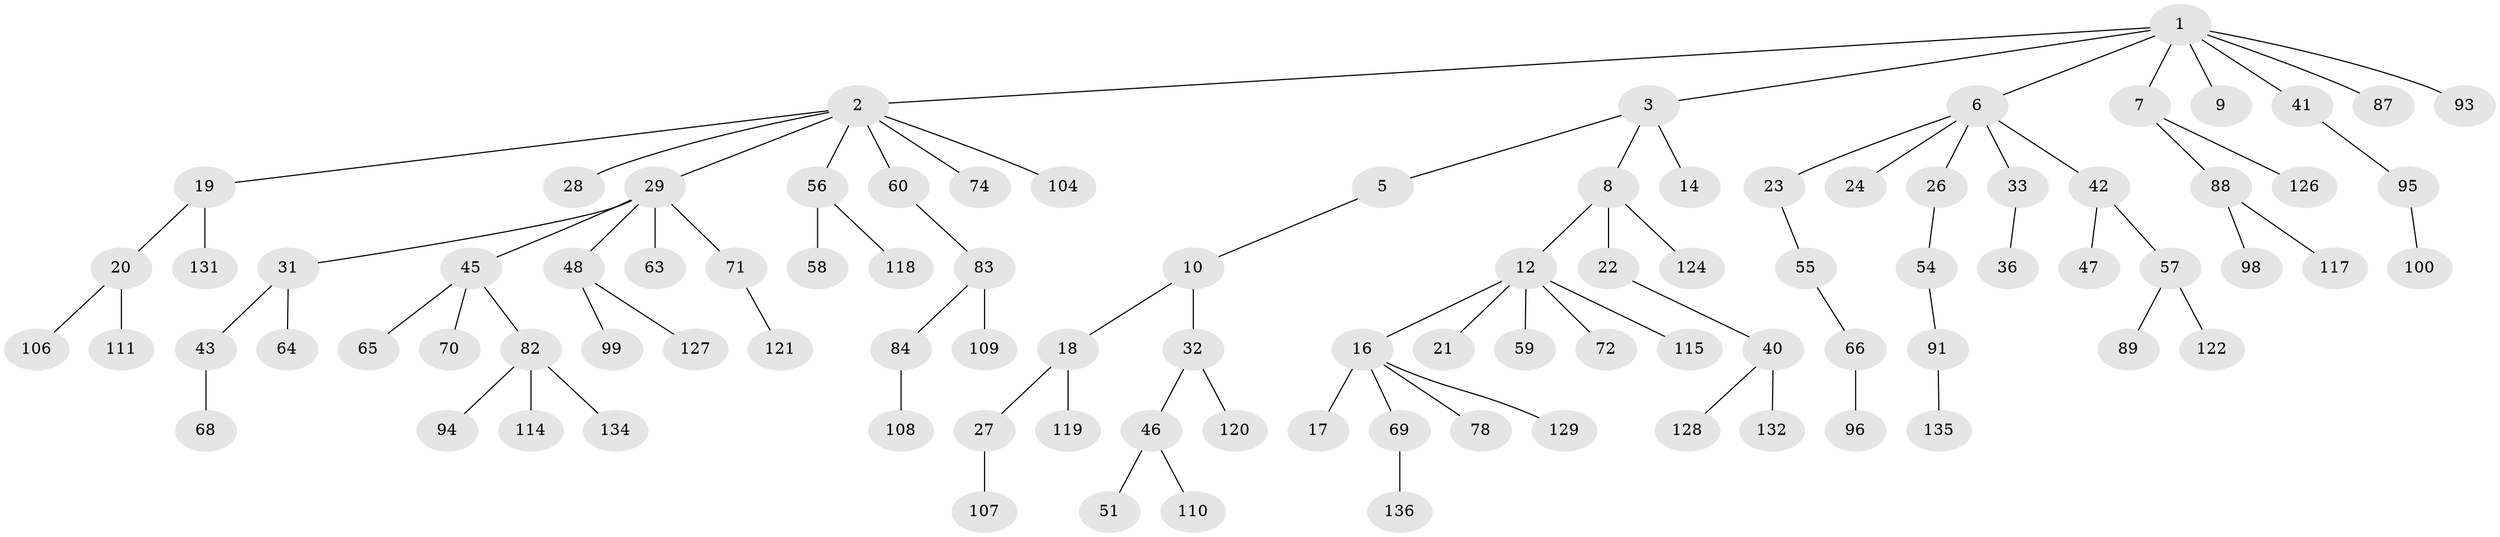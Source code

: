 // original degree distribution, {7: 0.014705882352941176, 6: 0.007352941176470588, 4: 0.09558823529411764, 3: 0.14705882352941177, 5: 0.007352941176470588, 1: 0.47794117647058826, 2: 0.25}
// Generated by graph-tools (version 1.1) at 2025/42/03/06/25 10:42:03]
// undirected, 94 vertices, 93 edges
graph export_dot {
graph [start="1"]
  node [color=gray90,style=filled];
  1 [super="+4"];
  2 [super="+11"];
  3 [super="+13"];
  5 [super="+130"];
  6 [super="+15"];
  7 [super="+37"];
  8 [super="+123"];
  9;
  10;
  12 [super="+97"];
  14;
  16 [super="+39"];
  17 [super="+112"];
  18 [super="+75"];
  19 [super="+34"];
  20 [super="+52"];
  21;
  22;
  23 [super="+25"];
  24;
  26 [super="+30"];
  27 [super="+133"];
  28;
  29 [super="+35"];
  31 [super="+101"];
  32 [super="+53"];
  33 [super="+86"];
  36 [super="+38"];
  40 [super="+44"];
  41 [super="+73"];
  42 [super="+102"];
  43 [super="+49"];
  45 [super="+50"];
  46 [super="+105"];
  47;
  48 [super="+79"];
  51;
  54 [super="+77"];
  55;
  56 [super="+62"];
  57;
  58 [super="+61"];
  59;
  60 [super="+67"];
  63;
  64 [super="+85"];
  65;
  66;
  68 [super="+103"];
  69 [super="+80"];
  70 [super="+81"];
  71 [super="+76"];
  72;
  74;
  78;
  82 [super="+92"];
  83;
  84 [super="+90"];
  87;
  88 [super="+113"];
  89;
  91;
  93;
  94;
  95 [super="+125"];
  96;
  98;
  99;
  100 [super="+116"];
  104;
  106;
  107;
  108;
  109;
  110;
  111;
  114;
  115;
  117;
  118;
  119;
  120;
  121;
  122;
  124;
  126;
  127;
  128;
  129;
  131;
  132;
  134;
  135;
  136;
  1 -- 2;
  1 -- 3;
  1 -- 7;
  1 -- 41;
  1 -- 87;
  1 -- 93;
  1 -- 9;
  1 -- 6;
  2 -- 56;
  2 -- 60;
  2 -- 74;
  2 -- 104;
  2 -- 19;
  2 -- 28;
  2 -- 29;
  3 -- 5;
  3 -- 8;
  3 -- 14;
  5 -- 10;
  6 -- 23;
  6 -- 24;
  6 -- 26;
  6 -- 33;
  6 -- 42;
  7 -- 88;
  7 -- 126;
  8 -- 12;
  8 -- 22;
  8 -- 124;
  10 -- 18;
  10 -- 32;
  12 -- 16;
  12 -- 21;
  12 -- 59;
  12 -- 72;
  12 -- 115;
  16 -- 17;
  16 -- 129;
  16 -- 69;
  16 -- 78;
  18 -- 27;
  18 -- 119;
  19 -- 20;
  19 -- 131;
  20 -- 106;
  20 -- 111;
  22 -- 40;
  23 -- 55;
  26 -- 54;
  27 -- 107;
  29 -- 31;
  29 -- 45;
  29 -- 48;
  29 -- 63;
  29 -- 71;
  31 -- 43;
  31 -- 64;
  32 -- 46;
  32 -- 120;
  33 -- 36;
  40 -- 128;
  40 -- 132;
  41 -- 95;
  42 -- 47;
  42 -- 57;
  43 -- 68;
  45 -- 70;
  45 -- 82;
  45 -- 65;
  46 -- 51;
  46 -- 110;
  48 -- 99;
  48 -- 127;
  54 -- 91;
  55 -- 66;
  56 -- 58;
  56 -- 118;
  57 -- 89;
  57 -- 122;
  60 -- 83;
  66 -- 96;
  69 -- 136;
  71 -- 121;
  82 -- 114;
  82 -- 94;
  82 -- 134;
  83 -- 84;
  83 -- 109;
  84 -- 108;
  88 -- 98;
  88 -- 117;
  91 -- 135;
  95 -- 100;
}
